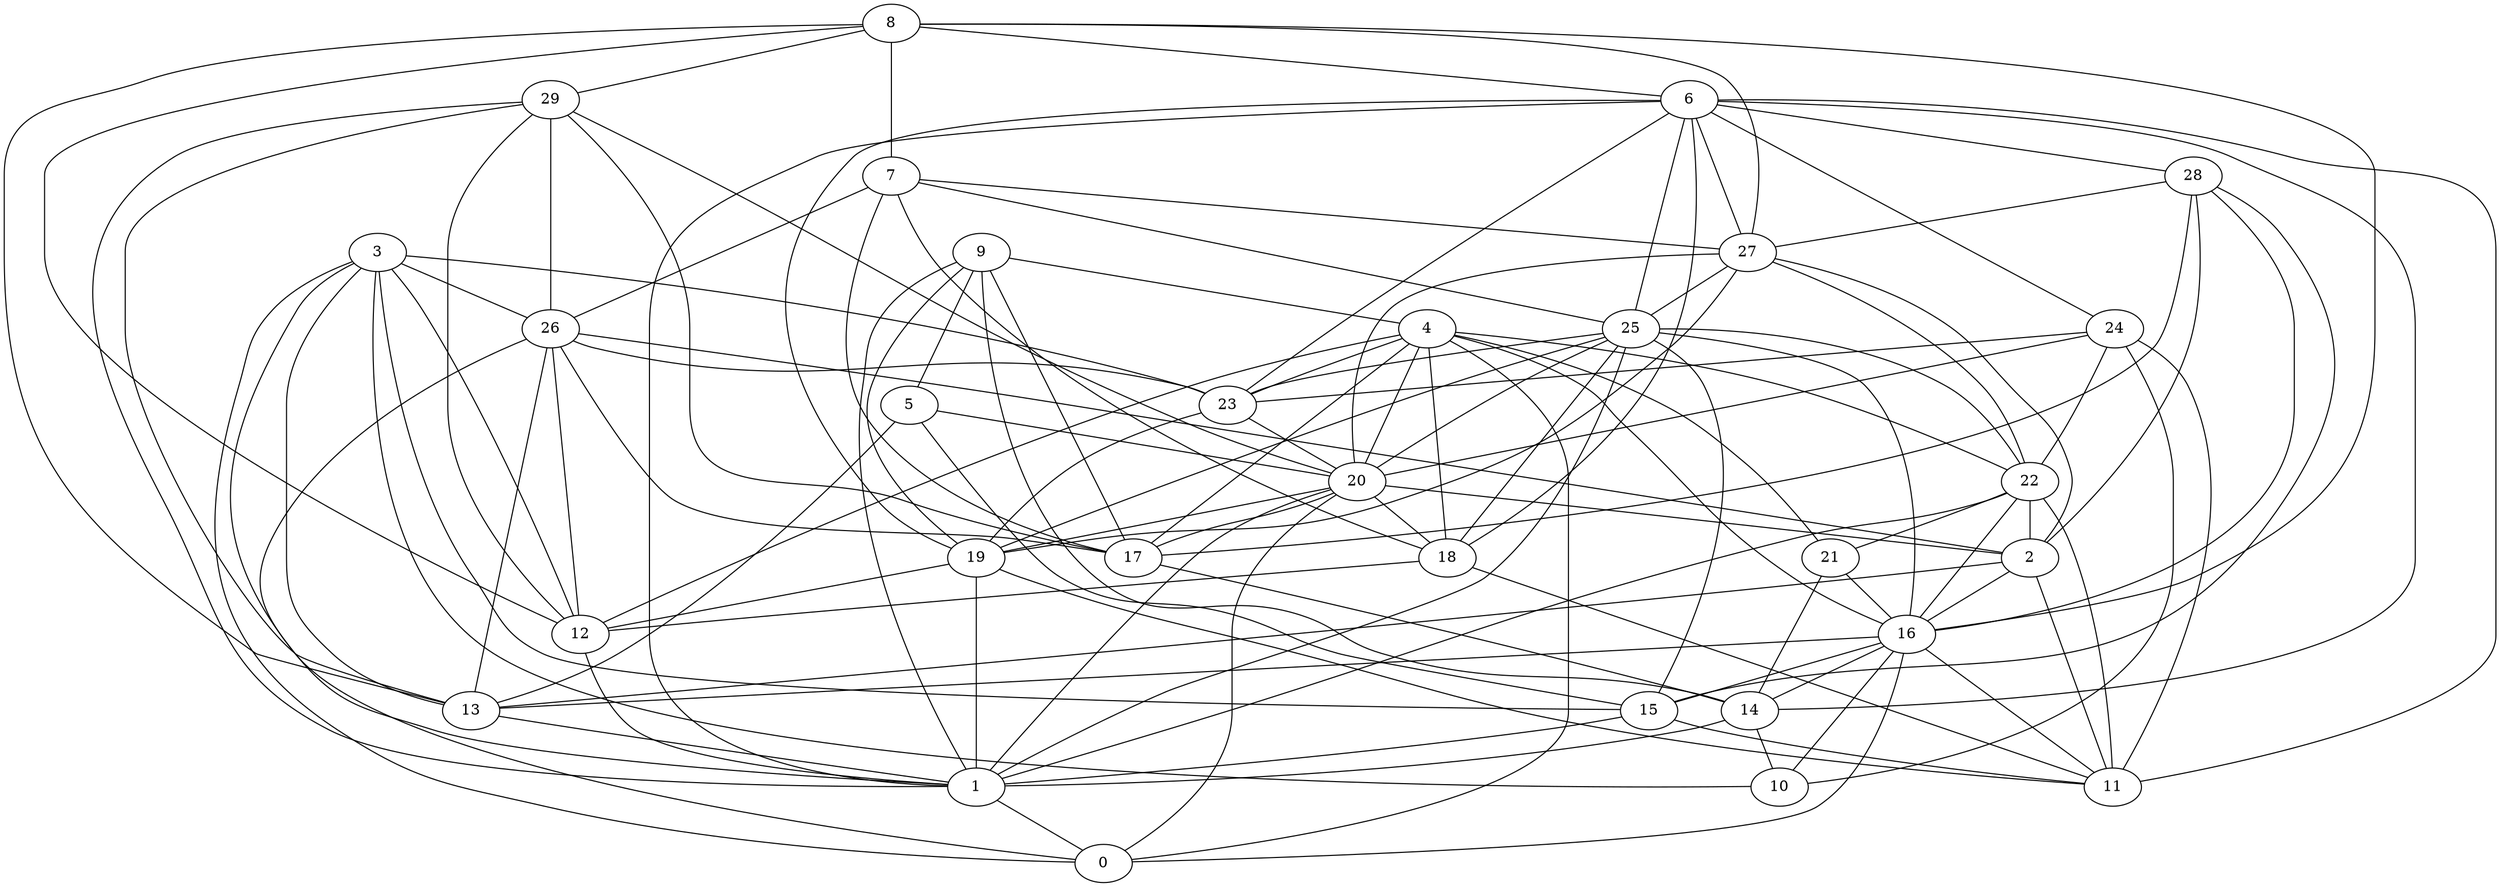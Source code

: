 digraph GG_graph {

subgraph G_graph {
edge [color = black]
"29" -> "26" [dir = none]
"29" -> "20" [dir = none]
"29" -> "12" [dir = none]
"15" -> "1" [dir = none]
"28" -> "2" [dir = none]
"28" -> "27" [dir = none]
"28" -> "16" [dir = none]
"28" -> "15" [dir = none]
"9" -> "4" [dir = none]
"9" -> "17" [dir = none]
"22" -> "16" [dir = none]
"22" -> "11" [dir = none]
"17" -> "14" [dir = none]
"19" -> "12" [dir = none]
"19" -> "1" [dir = none]
"24" -> "20" [dir = none]
"24" -> "11" [dir = none]
"24" -> "10" [dir = none]
"18" -> "12" [dir = none]
"18" -> "11" [dir = none]
"12" -> "1" [dir = none]
"20" -> "2" [dir = none]
"20" -> "17" [dir = none]
"20" -> "0" [dir = none]
"20" -> "1" [dir = none]
"21" -> "16" [dir = none]
"21" -> "14" [dir = none]
"6" -> "23" [dir = none]
"6" -> "11" [dir = none]
"6" -> "1" [dir = none]
"6" -> "27" [dir = none]
"6" -> "28" [dir = none]
"3" -> "0" [dir = none]
"3" -> "1" [dir = none]
"3" -> "26" [dir = none]
"3" -> "13" [dir = none]
"16" -> "13" [dir = none]
"16" -> "14" [dir = none]
"27" -> "19" [dir = none]
"27" -> "20" [dir = none]
"7" -> "26" [dir = none]
"7" -> "27" [dir = none]
"7" -> "17" [dir = none]
"7" -> "18" [dir = none]
"26" -> "13" [dir = none]
"26" -> "0" [dir = none]
"14" -> "10" [dir = none]
"4" -> "21" [dir = none]
"4" -> "20" [dir = none]
"4" -> "22" [dir = none]
"4" -> "23" [dir = none]
"5" -> "15" [dir = none]
"5" -> "20" [dir = none]
"8" -> "13" [dir = none]
"8" -> "16" [dir = none]
"25" -> "16" [dir = none]
"25" -> "1" [dir = none]
"2" -> "16" [dir = none]
"2" -> "13" [dir = none]
"6" -> "18" [dir = none]
"6" -> "24" [dir = none]
"5" -> "13" [dir = none]
"25" -> "19" [dir = none]
"25" -> "15" [dir = none]
"2" -> "11" [dir = none]
"25" -> "23" [dir = none]
"22" -> "2" [dir = none]
"6" -> "19" [dir = none]
"7" -> "25" [dir = none]
"16" -> "10" [dir = none]
"27" -> "2" [dir = none]
"25" -> "22" [dir = none]
"4" -> "16" [dir = none]
"6" -> "25" [dir = none]
"8" -> "27" [dir = none]
"29" -> "17" [dir = none]
"26" -> "23" [dir = none]
"9" -> "5" [dir = none]
"28" -> "17" [dir = none]
"23" -> "19" [dir = none]
"3" -> "23" [dir = none]
"23" -> "20" [dir = none]
"27" -> "25" [dir = none]
"13" -> "1" [dir = none]
"20" -> "19" [dir = none]
"19" -> "11" [dir = none]
"16" -> "0" [dir = none]
"26" -> "12" [dir = none]
"14" -> "1" [dir = none]
"8" -> "6" [dir = none]
"15" -> "11" [dir = none]
"16" -> "15" [dir = none]
"4" -> "18" [dir = none]
"8" -> "7" [dir = none]
"26" -> "17" [dir = none]
"3" -> "15" [dir = none]
"26" -> "2" [dir = none]
"8" -> "12" [dir = none]
"8" -> "29" [dir = none]
"22" -> "21" [dir = none]
"9" -> "1" [dir = none]
"6" -> "14" [dir = none]
"4" -> "0" [dir = none]
"29" -> "1" [dir = none]
"25" -> "20" [dir = none]
"24" -> "23" [dir = none]
"9" -> "14" [dir = none]
"9" -> "19" [dir = none]
"16" -> "11" [dir = none]
"20" -> "18" [dir = none]
"4" -> "17" [dir = none]
"25" -> "18" [dir = none]
"27" -> "22" [dir = none]
"3" -> "12" [dir = none]
"29" -> "13" [dir = none]
"1" -> "0" [dir = none]
"22" -> "1" [dir = none]
"4" -> "12" [dir = none]
"3" -> "10" [dir = none]
"24" -> "22" [dir = none]
}

}
